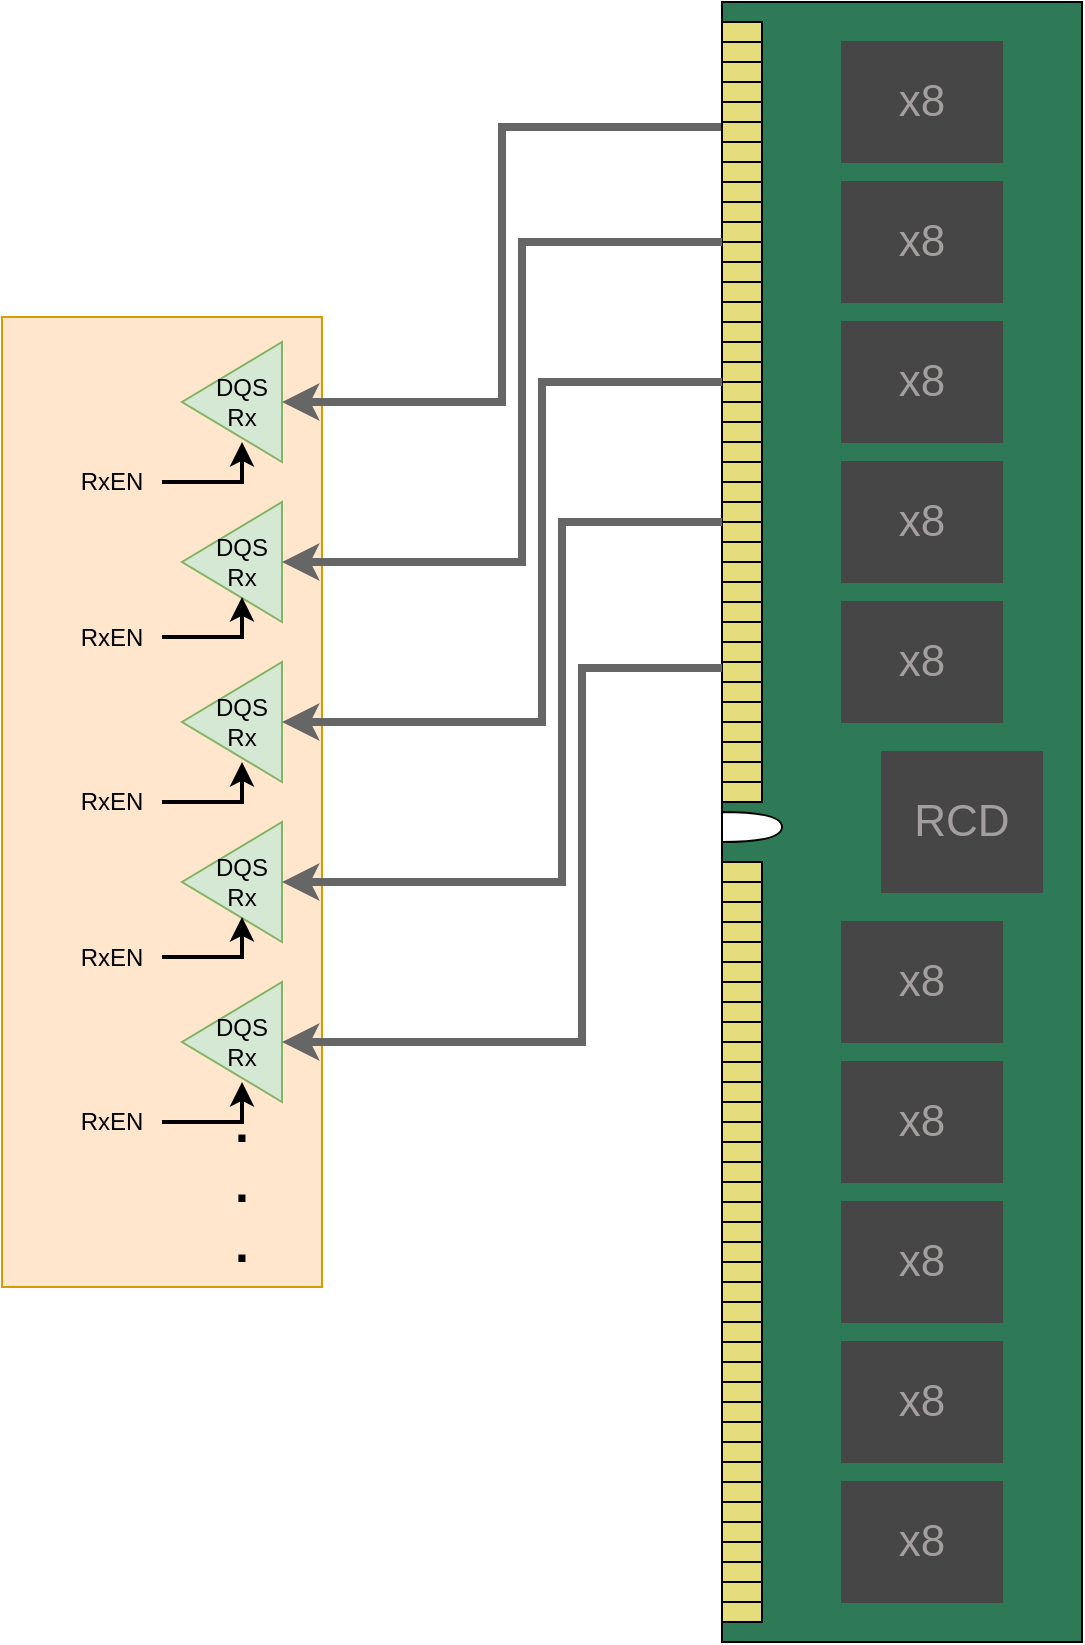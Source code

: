 <mxfile version="24.7.16">
  <diagram name="Page-1" id="TjstkN5ry2bIom6aaDfG">
    <mxGraphModel dx="1163" dy="685" grid="1" gridSize="10" guides="1" tooltips="1" connect="1" arrows="1" fold="1" page="1" pageScale="1" pageWidth="850" pageHeight="1100" math="0" shadow="0">
      <root>
        <mxCell id="0" />
        <mxCell id="1" parent="0" />
        <mxCell id="l7971Fb0KRoO0V9OjNwi-2" value="" style="rounded=0;whiteSpace=wrap;html=1;fillColor=#ffe6cc;strokeColor=#d79b00;" vertex="1" parent="1">
          <mxGeometry x="120" y="357.5" width="160" height="485" as="geometry" />
        </mxCell>
        <mxCell id="l7971Fb0KRoO0V9OjNwi-116" style="edgeStyle=orthogonalEdgeStyle;rounded=0;orthogonalLoop=1;jettySize=auto;html=1;entryX=0.25;entryY=1;entryDx=0;entryDy=0;startArrow=classic;startFill=1;endArrow=none;endFill=0;strokeWidth=4;fillColor=#f5f5f5;strokeColor=#666666;" edge="1" parent="1" source="l7971Fb0KRoO0V9OjNwi-3" target="l7971Fb0KRoO0V9OjNwi-27">
          <mxGeometry relative="1" as="geometry" />
        </mxCell>
        <mxCell id="l7971Fb0KRoO0V9OjNwi-3" value="" style="triangle;whiteSpace=wrap;html=1;rotation=-180;fillColor=#d5e8d4;strokeColor=#82b366;" vertex="1" parent="1">
          <mxGeometry x="210" y="370" width="50" height="60" as="geometry" />
        </mxCell>
        <mxCell id="l7971Fb0KRoO0V9OjNwi-6" value="" style="triangle;whiteSpace=wrap;html=1;rotation=-180;fillColor=#d5e8d4;strokeColor=#82b366;" vertex="1" parent="1">
          <mxGeometry x="210" y="450" width="50" height="60" as="geometry" />
        </mxCell>
        <mxCell id="l7971Fb0KRoO0V9OjNwi-8" value="" style="triangle;whiteSpace=wrap;html=1;rotation=-180;fillColor=#d5e8d4;strokeColor=#82b366;" vertex="1" parent="1">
          <mxGeometry x="210" y="530" width="50" height="60" as="geometry" />
        </mxCell>
        <mxCell id="l7971Fb0KRoO0V9OjNwi-10" value="" style="triangle;whiteSpace=wrap;html=1;rotation=-180;fillColor=#d5e8d4;strokeColor=#82b366;" vertex="1" parent="1">
          <mxGeometry x="210" y="610" width="50" height="60" as="geometry" />
        </mxCell>
        <mxCell id="l7971Fb0KRoO0V9OjNwi-15" value="" style="rounded=0;whiteSpace=wrap;html=1;fillColor=#2e7956;direction=south;" vertex="1" parent="1">
          <mxGeometry x="480" y="200" width="180" height="820" as="geometry" />
        </mxCell>
        <mxCell id="l7971Fb0KRoO0V9OjNwi-16" value="" style="rounded=0;whiteSpace=wrap;html=1;fillColor=#e5dc7b;direction=south;" vertex="1" parent="1">
          <mxGeometry x="480" y="210" width="20" height="10" as="geometry" />
        </mxCell>
        <mxCell id="l7971Fb0KRoO0V9OjNwi-17" value="" style="shape=or;whiteSpace=wrap;html=1;direction=east;" vertex="1" parent="1">
          <mxGeometry x="480" y="605" width="30" height="15" as="geometry" />
        </mxCell>
        <mxCell id="l7971Fb0KRoO0V9OjNwi-18" value="&lt;span style=&quot;color: rgb(163, 159, 159); font-size: 22px;&quot;&gt;x8&lt;/span&gt;" style="rounded=0;whiteSpace=wrap;html=1;strokeColor=#454744;fillColor=#464646;direction=south;" vertex="1" parent="1">
          <mxGeometry x="540" y="660" width="80" height="60" as="geometry" />
        </mxCell>
        <mxCell id="l7971Fb0KRoO0V9OjNwi-19" value="&lt;span style=&quot;color: rgb(163, 159, 159); font-size: 22px;&quot;&gt;x8&lt;/span&gt;" style="rounded=0;whiteSpace=wrap;html=1;strokeColor=#454744;fillColor=#464646;direction=south;" vertex="1" parent="1">
          <mxGeometry x="540" y="730" width="80" height="60" as="geometry" />
        </mxCell>
        <mxCell id="l7971Fb0KRoO0V9OjNwi-20" value="&lt;span style=&quot;color: rgb(163, 159, 159); font-size: 22px;&quot;&gt;x8&lt;/span&gt;" style="rounded=0;whiteSpace=wrap;html=1;strokeColor=#454744;fillColor=#464646;direction=south;" vertex="1" parent="1">
          <mxGeometry x="540" y="800" width="80" height="60" as="geometry" />
        </mxCell>
        <mxCell id="l7971Fb0KRoO0V9OjNwi-21" value="&lt;span style=&quot;color: rgb(163, 159, 159); font-size: 22px;&quot;&gt;x8&lt;/span&gt;" style="rounded=0;whiteSpace=wrap;html=1;strokeColor=#454744;fillColor=#464646;direction=south;" vertex="1" parent="1">
          <mxGeometry x="540" y="940" width="80" height="60" as="geometry" />
        </mxCell>
        <mxCell id="l7971Fb0KRoO0V9OjNwi-22" value="&lt;span style=&quot;color: rgb(163, 159, 159); font-size: 22px;&quot;&gt;x8&lt;/span&gt;" style="rounded=0;whiteSpace=wrap;html=1;strokeColor=#454744;fillColor=#464646;direction=south;" vertex="1" parent="1">
          <mxGeometry x="540" y="870" width="80" height="60" as="geometry" />
        </mxCell>
        <mxCell id="l7971Fb0KRoO0V9OjNwi-23" value="" style="rounded=0;whiteSpace=wrap;html=1;fillColor=#e5dc7b;direction=south;" vertex="1" parent="1">
          <mxGeometry x="480" y="220" width="20" height="10" as="geometry" />
        </mxCell>
        <mxCell id="l7971Fb0KRoO0V9OjNwi-24" value="" style="rounded=0;whiteSpace=wrap;html=1;fillColor=#e5dc7b;direction=south;" vertex="1" parent="1">
          <mxGeometry x="480" y="230" width="20" height="10" as="geometry" />
        </mxCell>
        <mxCell id="l7971Fb0KRoO0V9OjNwi-25" value="" style="rounded=0;whiteSpace=wrap;html=1;fillColor=#e5dc7b;direction=south;" vertex="1" parent="1">
          <mxGeometry x="480" y="240" width="20" height="10" as="geometry" />
        </mxCell>
        <mxCell id="l7971Fb0KRoO0V9OjNwi-26" value="" style="rounded=0;whiteSpace=wrap;html=1;fillColor=#e5dc7b;direction=south;" vertex="1" parent="1">
          <mxGeometry x="480" y="250" width="20" height="10" as="geometry" />
        </mxCell>
        <mxCell id="l7971Fb0KRoO0V9OjNwi-27" value="" style="rounded=0;whiteSpace=wrap;html=1;fillColor=#e5dc7b;direction=south;" vertex="1" parent="1">
          <mxGeometry x="480" y="260" width="20" height="10" as="geometry" />
        </mxCell>
        <mxCell id="l7971Fb0KRoO0V9OjNwi-28" value="" style="rounded=0;whiteSpace=wrap;html=1;fillColor=#e5dc7b;direction=south;" vertex="1" parent="1">
          <mxGeometry x="480" y="270" width="20" height="10" as="geometry" />
        </mxCell>
        <mxCell id="l7971Fb0KRoO0V9OjNwi-29" value="" style="rounded=0;whiteSpace=wrap;html=1;fillColor=#e5dc7b;direction=south;" vertex="1" parent="1">
          <mxGeometry x="480" y="280" width="20" height="10" as="geometry" />
        </mxCell>
        <mxCell id="l7971Fb0KRoO0V9OjNwi-30" value="" style="rounded=0;whiteSpace=wrap;html=1;fillColor=#e5dc7b;direction=south;" vertex="1" parent="1">
          <mxGeometry x="480" y="290" width="20" height="10" as="geometry" />
        </mxCell>
        <mxCell id="l7971Fb0KRoO0V9OjNwi-31" value="" style="rounded=0;whiteSpace=wrap;html=1;fillColor=#e5dc7b;direction=south;" vertex="1" parent="1">
          <mxGeometry x="480" y="300" width="20" height="10" as="geometry" />
        </mxCell>
        <mxCell id="l7971Fb0KRoO0V9OjNwi-32" value="" style="rounded=0;whiteSpace=wrap;html=1;fillColor=#e5dc7b;direction=south;" vertex="1" parent="1">
          <mxGeometry x="480" y="310" width="20" height="10" as="geometry" />
        </mxCell>
        <mxCell id="l7971Fb0KRoO0V9OjNwi-33" value="" style="rounded=0;whiteSpace=wrap;html=1;fillColor=#e5dc7b;direction=south;" vertex="1" parent="1">
          <mxGeometry x="480" y="320" width="20" height="10" as="geometry" />
        </mxCell>
        <mxCell id="l7971Fb0KRoO0V9OjNwi-34" value="" style="rounded=0;whiteSpace=wrap;html=1;fillColor=#e5dc7b;direction=south;" vertex="1" parent="1">
          <mxGeometry x="480" y="330" width="20" height="10" as="geometry" />
        </mxCell>
        <mxCell id="l7971Fb0KRoO0V9OjNwi-35" value="" style="rounded=0;whiteSpace=wrap;html=1;fillColor=#e5dc7b;direction=south;" vertex="1" parent="1">
          <mxGeometry x="480" y="340" width="20" height="10" as="geometry" />
        </mxCell>
        <mxCell id="l7971Fb0KRoO0V9OjNwi-36" value="" style="rounded=0;whiteSpace=wrap;html=1;fillColor=#e5dc7b;direction=south;" vertex="1" parent="1">
          <mxGeometry x="480" y="350" width="20" height="10" as="geometry" />
        </mxCell>
        <mxCell id="l7971Fb0KRoO0V9OjNwi-37" value="" style="rounded=0;whiteSpace=wrap;html=1;fillColor=#e5dc7b;direction=south;" vertex="1" parent="1">
          <mxGeometry x="480" y="360" width="20" height="10" as="geometry" />
        </mxCell>
        <mxCell id="l7971Fb0KRoO0V9OjNwi-38" value="" style="rounded=0;whiteSpace=wrap;html=1;fillColor=#e5dc7b;direction=south;" vertex="1" parent="1">
          <mxGeometry x="480" y="370" width="20" height="10" as="geometry" />
        </mxCell>
        <mxCell id="l7971Fb0KRoO0V9OjNwi-39" value="" style="rounded=0;whiteSpace=wrap;html=1;fillColor=#e5dc7b;direction=south;" vertex="1" parent="1">
          <mxGeometry x="480" y="380" width="20" height="10" as="geometry" />
        </mxCell>
        <mxCell id="l7971Fb0KRoO0V9OjNwi-40" value="" style="rounded=0;whiteSpace=wrap;html=1;fillColor=#e5dc7b;direction=south;" vertex="1" parent="1">
          <mxGeometry x="480" y="390" width="20" height="10" as="geometry" />
        </mxCell>
        <mxCell id="l7971Fb0KRoO0V9OjNwi-41" value="" style="rounded=0;whiteSpace=wrap;html=1;fillColor=#e5dc7b;direction=south;" vertex="1" parent="1">
          <mxGeometry x="480" y="400" width="20" height="10" as="geometry" />
        </mxCell>
        <mxCell id="l7971Fb0KRoO0V9OjNwi-42" value="" style="rounded=0;whiteSpace=wrap;html=1;fillColor=#e5dc7b;direction=south;" vertex="1" parent="1">
          <mxGeometry x="480" y="410" width="20" height="10" as="geometry" />
        </mxCell>
        <mxCell id="l7971Fb0KRoO0V9OjNwi-43" value="" style="rounded=0;whiteSpace=wrap;html=1;fillColor=#e5dc7b;direction=south;" vertex="1" parent="1">
          <mxGeometry x="480" y="420" width="20" height="10" as="geometry" />
        </mxCell>
        <mxCell id="l7971Fb0KRoO0V9OjNwi-44" value="" style="rounded=0;whiteSpace=wrap;html=1;fillColor=#e5dc7b;direction=south;" vertex="1" parent="1">
          <mxGeometry x="480" y="430" width="20" height="10" as="geometry" />
        </mxCell>
        <mxCell id="l7971Fb0KRoO0V9OjNwi-45" value="" style="rounded=0;whiteSpace=wrap;html=1;fillColor=#e5dc7b;direction=south;" vertex="1" parent="1">
          <mxGeometry x="480" y="440" width="20" height="10" as="geometry" />
        </mxCell>
        <mxCell id="l7971Fb0KRoO0V9OjNwi-46" value="" style="rounded=0;whiteSpace=wrap;html=1;fillColor=#e5dc7b;direction=south;" vertex="1" parent="1">
          <mxGeometry x="480" y="450" width="20" height="10" as="geometry" />
        </mxCell>
        <mxCell id="l7971Fb0KRoO0V9OjNwi-47" value="" style="rounded=0;whiteSpace=wrap;html=1;fillColor=#e5dc7b;direction=south;" vertex="1" parent="1">
          <mxGeometry x="480" y="460" width="20" height="10" as="geometry" />
        </mxCell>
        <mxCell id="l7971Fb0KRoO0V9OjNwi-48" value="" style="rounded=0;whiteSpace=wrap;html=1;fillColor=#e5dc7b;direction=south;" vertex="1" parent="1">
          <mxGeometry x="480" y="470" width="20" height="10" as="geometry" />
        </mxCell>
        <mxCell id="l7971Fb0KRoO0V9OjNwi-49" value="" style="rounded=0;whiteSpace=wrap;html=1;fillColor=#e5dc7b;direction=south;" vertex="1" parent="1">
          <mxGeometry x="480" y="480" width="20" height="10" as="geometry" />
        </mxCell>
        <mxCell id="l7971Fb0KRoO0V9OjNwi-50" value="" style="rounded=0;whiteSpace=wrap;html=1;fillColor=#e5dc7b;direction=south;" vertex="1" parent="1">
          <mxGeometry x="480" y="490" width="20" height="10" as="geometry" />
        </mxCell>
        <mxCell id="l7971Fb0KRoO0V9OjNwi-51" value="" style="rounded=0;whiteSpace=wrap;html=1;fillColor=#e5dc7b;direction=south;" vertex="1" parent="1">
          <mxGeometry x="480" y="500" width="20" height="10" as="geometry" />
        </mxCell>
        <mxCell id="l7971Fb0KRoO0V9OjNwi-52" value="" style="rounded=0;whiteSpace=wrap;html=1;fillColor=#e5dc7b;direction=south;" vertex="1" parent="1">
          <mxGeometry x="480" y="510" width="20" height="10" as="geometry" />
        </mxCell>
        <mxCell id="l7971Fb0KRoO0V9OjNwi-53" value="" style="rounded=0;whiteSpace=wrap;html=1;fillColor=#e5dc7b;direction=south;" vertex="1" parent="1">
          <mxGeometry x="480" y="520" width="20" height="10" as="geometry" />
        </mxCell>
        <mxCell id="l7971Fb0KRoO0V9OjNwi-54" value="" style="rounded=0;whiteSpace=wrap;html=1;fillColor=#e5dc7b;direction=south;" vertex="1" parent="1">
          <mxGeometry x="480" y="530" width="20" height="10" as="geometry" />
        </mxCell>
        <mxCell id="l7971Fb0KRoO0V9OjNwi-55" value="" style="rounded=0;whiteSpace=wrap;html=1;fillColor=#e5dc7b;direction=south;" vertex="1" parent="1">
          <mxGeometry x="480" y="540" width="20" height="10" as="geometry" />
        </mxCell>
        <mxCell id="l7971Fb0KRoO0V9OjNwi-56" value="" style="rounded=0;whiteSpace=wrap;html=1;fillColor=#e5dc7b;direction=south;" vertex="1" parent="1">
          <mxGeometry x="480" y="550" width="20" height="10" as="geometry" />
        </mxCell>
        <mxCell id="l7971Fb0KRoO0V9OjNwi-57" value="" style="rounded=0;whiteSpace=wrap;html=1;fillColor=#e5dc7b;direction=south;" vertex="1" parent="1">
          <mxGeometry x="480" y="560" width="20" height="10" as="geometry" />
        </mxCell>
        <mxCell id="l7971Fb0KRoO0V9OjNwi-58" value="" style="rounded=0;whiteSpace=wrap;html=1;fillColor=#e5dc7b;direction=south;" vertex="1" parent="1">
          <mxGeometry x="480" y="570" width="20" height="10" as="geometry" />
        </mxCell>
        <mxCell id="l7971Fb0KRoO0V9OjNwi-59" value="" style="rounded=0;whiteSpace=wrap;html=1;fillColor=#e5dc7b;direction=south;" vertex="1" parent="1">
          <mxGeometry x="480" y="580" width="20" height="10" as="geometry" />
        </mxCell>
        <mxCell id="l7971Fb0KRoO0V9OjNwi-60" value="" style="rounded=0;whiteSpace=wrap;html=1;fillColor=#e5dc7b;direction=south;" vertex="1" parent="1">
          <mxGeometry x="480" y="590" width="20" height="10" as="geometry" />
        </mxCell>
        <mxCell id="l7971Fb0KRoO0V9OjNwi-61" value="" style="rounded=0;whiteSpace=wrap;html=1;fillColor=#e5dc7b;direction=south;" vertex="1" parent="1">
          <mxGeometry x="480" y="630" width="20" height="10" as="geometry" />
        </mxCell>
        <mxCell id="l7971Fb0KRoO0V9OjNwi-62" value="" style="rounded=0;whiteSpace=wrap;html=1;fillColor=#e5dc7b;direction=south;" vertex="1" parent="1">
          <mxGeometry x="480" y="640" width="20" height="10" as="geometry" />
        </mxCell>
        <mxCell id="l7971Fb0KRoO0V9OjNwi-63" value="" style="rounded=0;whiteSpace=wrap;html=1;fillColor=#e5dc7b;direction=south;" vertex="1" parent="1">
          <mxGeometry x="480" y="650" width="20" height="10" as="geometry" />
        </mxCell>
        <mxCell id="l7971Fb0KRoO0V9OjNwi-64" value="" style="rounded=0;whiteSpace=wrap;html=1;fillColor=#e5dc7b;direction=south;" vertex="1" parent="1">
          <mxGeometry x="480" y="660" width="20" height="10" as="geometry" />
        </mxCell>
        <mxCell id="l7971Fb0KRoO0V9OjNwi-65" value="" style="rounded=0;whiteSpace=wrap;html=1;fillColor=#e5dc7b;direction=south;" vertex="1" parent="1">
          <mxGeometry x="480" y="670" width="20" height="10" as="geometry" />
        </mxCell>
        <mxCell id="l7971Fb0KRoO0V9OjNwi-66" value="" style="rounded=0;whiteSpace=wrap;html=1;fillColor=#e5dc7b;direction=south;" vertex="1" parent="1">
          <mxGeometry x="480" y="680" width="20" height="10" as="geometry" />
        </mxCell>
        <mxCell id="l7971Fb0KRoO0V9OjNwi-67" value="" style="rounded=0;whiteSpace=wrap;html=1;fillColor=#e5dc7b;direction=south;" vertex="1" parent="1">
          <mxGeometry x="480" y="690" width="20" height="10" as="geometry" />
        </mxCell>
        <mxCell id="l7971Fb0KRoO0V9OjNwi-68" value="" style="rounded=0;whiteSpace=wrap;html=1;fillColor=#e5dc7b;direction=south;" vertex="1" parent="1">
          <mxGeometry x="480" y="700" width="20" height="10" as="geometry" />
        </mxCell>
        <mxCell id="l7971Fb0KRoO0V9OjNwi-69" value="" style="rounded=0;whiteSpace=wrap;html=1;fillColor=#e5dc7b;direction=south;" vertex="1" parent="1">
          <mxGeometry x="480" y="710" width="20" height="10" as="geometry" />
        </mxCell>
        <mxCell id="l7971Fb0KRoO0V9OjNwi-70" value="" style="rounded=0;whiteSpace=wrap;html=1;fillColor=#e5dc7b;direction=south;" vertex="1" parent="1">
          <mxGeometry x="480" y="720" width="20" height="10" as="geometry" />
        </mxCell>
        <mxCell id="l7971Fb0KRoO0V9OjNwi-71" value="" style="rounded=0;whiteSpace=wrap;html=1;fillColor=#e5dc7b;direction=south;" vertex="1" parent="1">
          <mxGeometry x="480" y="730" width="20" height="10" as="geometry" />
        </mxCell>
        <mxCell id="l7971Fb0KRoO0V9OjNwi-72" value="" style="rounded=0;whiteSpace=wrap;html=1;fillColor=#e5dc7b;direction=south;" vertex="1" parent="1">
          <mxGeometry x="480" y="740" width="20" height="10" as="geometry" />
        </mxCell>
        <mxCell id="l7971Fb0KRoO0V9OjNwi-73" value="" style="rounded=0;whiteSpace=wrap;html=1;fillColor=#e5dc7b;direction=south;" vertex="1" parent="1">
          <mxGeometry x="480" y="750" width="20" height="10" as="geometry" />
        </mxCell>
        <mxCell id="l7971Fb0KRoO0V9OjNwi-74" value="" style="rounded=0;whiteSpace=wrap;html=1;fillColor=#e5dc7b;direction=south;" vertex="1" parent="1">
          <mxGeometry x="480" y="760" width="20" height="10" as="geometry" />
        </mxCell>
        <mxCell id="l7971Fb0KRoO0V9OjNwi-75" value="" style="rounded=0;whiteSpace=wrap;html=1;fillColor=#e5dc7b;direction=south;" vertex="1" parent="1">
          <mxGeometry x="480" y="770" width="20" height="10" as="geometry" />
        </mxCell>
        <mxCell id="l7971Fb0KRoO0V9OjNwi-76" value="" style="rounded=0;whiteSpace=wrap;html=1;fillColor=#e5dc7b;direction=south;" vertex="1" parent="1">
          <mxGeometry x="480" y="780" width="20" height="10" as="geometry" />
        </mxCell>
        <mxCell id="l7971Fb0KRoO0V9OjNwi-77" value="" style="rounded=0;whiteSpace=wrap;html=1;fillColor=#e5dc7b;direction=south;" vertex="1" parent="1">
          <mxGeometry x="480" y="790" width="20" height="10" as="geometry" />
        </mxCell>
        <mxCell id="l7971Fb0KRoO0V9OjNwi-78" value="" style="rounded=0;whiteSpace=wrap;html=1;fillColor=#e5dc7b;direction=south;" vertex="1" parent="1">
          <mxGeometry x="480" y="800" width="20" height="10" as="geometry" />
        </mxCell>
        <mxCell id="l7971Fb0KRoO0V9OjNwi-79" value="" style="rounded=0;whiteSpace=wrap;html=1;fillColor=#e5dc7b;direction=south;" vertex="1" parent="1">
          <mxGeometry x="480" y="810" width="20" height="10" as="geometry" />
        </mxCell>
        <mxCell id="l7971Fb0KRoO0V9OjNwi-80" value="" style="rounded=0;whiteSpace=wrap;html=1;fillColor=#e5dc7b;direction=south;" vertex="1" parent="1">
          <mxGeometry x="480" y="820" width="20" height="10" as="geometry" />
        </mxCell>
        <mxCell id="l7971Fb0KRoO0V9OjNwi-81" value="" style="rounded=0;whiteSpace=wrap;html=1;fillColor=#e5dc7b;direction=south;" vertex="1" parent="1">
          <mxGeometry x="480" y="830" width="20" height="10" as="geometry" />
        </mxCell>
        <mxCell id="l7971Fb0KRoO0V9OjNwi-82" value="" style="rounded=0;whiteSpace=wrap;html=1;fillColor=#e5dc7b;direction=south;" vertex="1" parent="1">
          <mxGeometry x="480" y="840" width="20" height="10" as="geometry" />
        </mxCell>
        <mxCell id="l7971Fb0KRoO0V9OjNwi-83" value="" style="rounded=0;whiteSpace=wrap;html=1;fillColor=#e5dc7b;direction=south;" vertex="1" parent="1">
          <mxGeometry x="480" y="850" width="20" height="10" as="geometry" />
        </mxCell>
        <mxCell id="l7971Fb0KRoO0V9OjNwi-84" value="" style="rounded=0;whiteSpace=wrap;html=1;fillColor=#e5dc7b;direction=south;" vertex="1" parent="1">
          <mxGeometry x="480" y="860" width="20" height="10" as="geometry" />
        </mxCell>
        <mxCell id="l7971Fb0KRoO0V9OjNwi-85" value="" style="rounded=0;whiteSpace=wrap;html=1;fillColor=#e5dc7b;direction=south;" vertex="1" parent="1">
          <mxGeometry x="480" y="870" width="20" height="10" as="geometry" />
        </mxCell>
        <mxCell id="l7971Fb0KRoO0V9OjNwi-86" value="" style="rounded=0;whiteSpace=wrap;html=1;fillColor=#e5dc7b;direction=south;" vertex="1" parent="1">
          <mxGeometry x="480" y="880" width="20" height="10" as="geometry" />
        </mxCell>
        <mxCell id="l7971Fb0KRoO0V9OjNwi-87" value="" style="rounded=0;whiteSpace=wrap;html=1;fillColor=#e5dc7b;direction=south;" vertex="1" parent="1">
          <mxGeometry x="480" y="890" width="20" height="10" as="geometry" />
        </mxCell>
        <mxCell id="l7971Fb0KRoO0V9OjNwi-88" value="" style="rounded=0;whiteSpace=wrap;html=1;fillColor=#e5dc7b;direction=south;" vertex="1" parent="1">
          <mxGeometry x="480" y="900" width="20" height="10" as="geometry" />
        </mxCell>
        <mxCell id="l7971Fb0KRoO0V9OjNwi-89" value="" style="rounded=0;whiteSpace=wrap;html=1;fillColor=#e5dc7b;direction=south;" vertex="1" parent="1">
          <mxGeometry x="480" y="910" width="20" height="10" as="geometry" />
        </mxCell>
        <mxCell id="l7971Fb0KRoO0V9OjNwi-90" value="" style="rounded=0;whiteSpace=wrap;html=1;fillColor=#e5dc7b;direction=south;" vertex="1" parent="1">
          <mxGeometry x="480" y="920" width="20" height="10" as="geometry" />
        </mxCell>
        <mxCell id="l7971Fb0KRoO0V9OjNwi-91" value="" style="rounded=0;whiteSpace=wrap;html=1;fillColor=#e5dc7b;direction=south;" vertex="1" parent="1">
          <mxGeometry x="480" y="930" width="20" height="10" as="geometry" />
        </mxCell>
        <mxCell id="l7971Fb0KRoO0V9OjNwi-92" value="" style="rounded=0;whiteSpace=wrap;html=1;fillColor=#e5dc7b;direction=south;" vertex="1" parent="1">
          <mxGeometry x="480" y="940" width="20" height="10" as="geometry" />
        </mxCell>
        <mxCell id="l7971Fb0KRoO0V9OjNwi-93" value="" style="rounded=0;whiteSpace=wrap;html=1;fillColor=#e5dc7b;direction=south;" vertex="1" parent="1">
          <mxGeometry x="480" y="950" width="20" height="10" as="geometry" />
        </mxCell>
        <mxCell id="l7971Fb0KRoO0V9OjNwi-94" value="" style="rounded=0;whiteSpace=wrap;html=1;fillColor=#e5dc7b;direction=south;" vertex="1" parent="1">
          <mxGeometry x="480" y="960" width="20" height="10" as="geometry" />
        </mxCell>
        <mxCell id="l7971Fb0KRoO0V9OjNwi-95" value="" style="rounded=0;whiteSpace=wrap;html=1;fillColor=#e5dc7b;direction=south;" vertex="1" parent="1">
          <mxGeometry x="480" y="970" width="20" height="10" as="geometry" />
        </mxCell>
        <mxCell id="l7971Fb0KRoO0V9OjNwi-96" value="" style="rounded=0;whiteSpace=wrap;html=1;fillColor=#e5dc7b;direction=south;" vertex="1" parent="1">
          <mxGeometry x="480" y="980" width="20" height="10" as="geometry" />
        </mxCell>
        <mxCell id="l7971Fb0KRoO0V9OjNwi-97" value="" style="rounded=0;whiteSpace=wrap;html=1;fillColor=#e5dc7b;direction=south;" vertex="1" parent="1">
          <mxGeometry x="480" y="990" width="20" height="10" as="geometry" />
        </mxCell>
        <mxCell id="l7971Fb0KRoO0V9OjNwi-98" value="" style="rounded=0;whiteSpace=wrap;html=1;fillColor=#e5dc7b;direction=south;" vertex="1" parent="1">
          <mxGeometry x="480" y="1000" width="20" height="10" as="geometry" />
        </mxCell>
        <mxCell id="l7971Fb0KRoO0V9OjNwi-104" value="&lt;span style=&quot;color: rgb(163, 159, 159); font-size: 22px;&quot;&gt;x8&lt;/span&gt;" style="rounded=0;whiteSpace=wrap;html=1;strokeColor=#454744;fillColor=#464646;direction=south;" vertex="1" parent="1">
          <mxGeometry x="540" y="220" width="80" height="60" as="geometry" />
        </mxCell>
        <mxCell id="l7971Fb0KRoO0V9OjNwi-105" value="&lt;span style=&quot;color: rgb(163, 159, 159); font-size: 22px;&quot;&gt;x8&lt;/span&gt;" style="rounded=0;whiteSpace=wrap;html=1;strokeColor=#454744;fillColor=#464646;direction=south;" vertex="1" parent="1">
          <mxGeometry x="540" y="290" width="80" height="60" as="geometry" />
        </mxCell>
        <mxCell id="l7971Fb0KRoO0V9OjNwi-106" value="&lt;span style=&quot;color: rgb(163, 159, 159); font-size: 22px;&quot;&gt;x8&lt;/span&gt;" style="rounded=0;whiteSpace=wrap;html=1;strokeColor=#454744;fillColor=#464646;direction=south;" vertex="1" parent="1">
          <mxGeometry x="540" y="360" width="80" height="60" as="geometry" />
        </mxCell>
        <mxCell id="l7971Fb0KRoO0V9OjNwi-107" value="&lt;span style=&quot;color: rgb(163, 159, 159); font-size: 22px;&quot;&gt;x8&lt;/span&gt;" style="rounded=0;whiteSpace=wrap;html=1;strokeColor=#454744;fillColor=#464646;direction=south;" vertex="1" parent="1">
          <mxGeometry x="540" y="500" width="80" height="60" as="geometry" />
        </mxCell>
        <mxCell id="l7971Fb0KRoO0V9OjNwi-108" value="&lt;span style=&quot;color: rgb(163, 159, 159); font-size: 22px;&quot;&gt;x8&lt;/span&gt;" style="rounded=0;whiteSpace=wrap;html=1;strokeColor=#454744;fillColor=#464646;direction=south;" vertex="1" parent="1">
          <mxGeometry x="540" y="430" width="80" height="60" as="geometry" />
        </mxCell>
        <mxCell id="l7971Fb0KRoO0V9OjNwi-114" value="&lt;span style=&quot;color: rgb(163, 159, 159); font-size: 22px;&quot;&gt;RCD&lt;/span&gt;" style="rounded=0;whiteSpace=wrap;html=1;strokeColor=#454744;fillColor=#464646;direction=south;" vertex="1" parent="1">
          <mxGeometry x="560" y="575" width="80" height="70" as="geometry" />
        </mxCell>
        <mxCell id="l7971Fb0KRoO0V9OjNwi-115" value="" style="triangle;whiteSpace=wrap;html=1;rotation=-180;fillColor=#d5e8d4;strokeColor=#82b366;" vertex="1" parent="1">
          <mxGeometry x="210" y="690" width="50" height="60" as="geometry" />
        </mxCell>
        <mxCell id="l7971Fb0KRoO0V9OjNwi-117" style="edgeStyle=orthogonalEdgeStyle;rounded=0;orthogonalLoop=1;jettySize=auto;html=1;startArrow=classic;startFill=1;endArrow=none;endFill=0;strokeWidth=4;fillColor=#f5f5f5;strokeColor=#666666;exitX=0;exitY=0.5;exitDx=0;exitDy=0;entryX=0;entryY=1;entryDx=0;entryDy=0;" edge="1" parent="1" source="l7971Fb0KRoO0V9OjNwi-6" target="l7971Fb0KRoO0V9OjNwi-33">
          <mxGeometry relative="1" as="geometry">
            <mxPoint x="310" y="440" as="sourcePoint" />
            <mxPoint x="480" y="310" as="targetPoint" />
            <Array as="points">
              <mxPoint x="380" y="480" />
              <mxPoint x="380" y="320" />
            </Array>
          </mxGeometry>
        </mxCell>
        <mxCell id="l7971Fb0KRoO0V9OjNwi-118" style="edgeStyle=orthogonalEdgeStyle;rounded=0;orthogonalLoop=1;jettySize=auto;html=1;startArrow=classic;startFill=1;endArrow=none;endFill=0;strokeWidth=4;fillColor=#f5f5f5;strokeColor=#666666;exitX=0;exitY=0.5;exitDx=0;exitDy=0;entryX=0;entryY=1;entryDx=0;entryDy=0;" edge="1" parent="1" target="l7971Fb0KRoO0V9OjNwi-40">
          <mxGeometry relative="1" as="geometry">
            <mxPoint x="260" y="560" as="sourcePoint" />
            <mxPoint x="480" y="400" as="targetPoint" />
            <Array as="points">
              <mxPoint x="390" y="560" />
              <mxPoint x="390" y="390" />
            </Array>
          </mxGeometry>
        </mxCell>
        <mxCell id="l7971Fb0KRoO0V9OjNwi-119" style="edgeStyle=orthogonalEdgeStyle;rounded=0;orthogonalLoop=1;jettySize=auto;html=1;startArrow=classic;startFill=1;endArrow=none;endFill=0;strokeWidth=4;fillColor=#f5f5f5;strokeColor=#666666;exitX=0;exitY=0.5;exitDx=0;exitDy=0;entryX=0;entryY=1;entryDx=0;entryDy=0;" edge="1" parent="1" target="l7971Fb0KRoO0V9OjNwi-47">
          <mxGeometry relative="1" as="geometry">
            <mxPoint x="260" y="640" as="sourcePoint" />
            <mxPoint x="480" y="480" as="targetPoint" />
            <Array as="points">
              <mxPoint x="400" y="640" />
              <mxPoint x="400" y="460" />
            </Array>
          </mxGeometry>
        </mxCell>
        <mxCell id="l7971Fb0KRoO0V9OjNwi-120" style="edgeStyle=orthogonalEdgeStyle;rounded=0;orthogonalLoop=1;jettySize=auto;html=1;startArrow=classic;startFill=1;endArrow=none;endFill=0;strokeWidth=4;fillColor=#f5f5f5;strokeColor=#666666;exitX=0;exitY=0.5;exitDx=0;exitDy=0;entryX=0.25;entryY=1;entryDx=0;entryDy=0;" edge="1" parent="1" target="l7971Fb0KRoO0V9OjNwi-54">
          <mxGeometry relative="1" as="geometry">
            <mxPoint x="260" y="720" as="sourcePoint" />
            <mxPoint x="480" y="540" as="targetPoint" />
            <Array as="points">
              <mxPoint x="410" y="720" />
              <mxPoint x="410" y="533" />
              <mxPoint x="480" y="533" />
            </Array>
          </mxGeometry>
        </mxCell>
        <mxCell id="l7971Fb0KRoO0V9OjNwi-121" value=".&lt;div style=&quot;font-size: 25px;&quot;&gt;.&lt;/div&gt;&lt;div style=&quot;font-size: 25px;&quot;&gt;.&lt;/div&gt;" style="text;html=1;align=center;verticalAlign=middle;whiteSpace=wrap;rounded=0;fontStyle=1;fontSize=25;" vertex="1" parent="1">
          <mxGeometry x="210" y="750" width="60" height="80" as="geometry" />
        </mxCell>
        <mxCell id="l7971Fb0KRoO0V9OjNwi-122" value="" style="endArrow=classic;html=1;rounded=0;strokeWidth=2;" edge="1" parent="1">
          <mxGeometry width="50" height="50" relative="1" as="geometry">
            <mxPoint x="200" y="440" as="sourcePoint" />
            <mxPoint x="240" y="420" as="targetPoint" />
            <Array as="points">
              <mxPoint x="240" y="440" />
            </Array>
          </mxGeometry>
        </mxCell>
        <mxCell id="l7971Fb0KRoO0V9OjNwi-124" value="RxEN" style="text;html=1;align=center;verticalAlign=middle;whiteSpace=wrap;rounded=0;" vertex="1" parent="1">
          <mxGeometry x="150" y="425" width="50" height="30" as="geometry" />
        </mxCell>
        <mxCell id="l7971Fb0KRoO0V9OjNwi-125" value="" style="endArrow=classic;html=1;rounded=0;strokeWidth=2;" edge="1" parent="1">
          <mxGeometry width="50" height="50" relative="1" as="geometry">
            <mxPoint x="200" y="517.5" as="sourcePoint" />
            <mxPoint x="240" y="497.5" as="targetPoint" />
            <Array as="points">
              <mxPoint x="240" y="517.5" />
            </Array>
          </mxGeometry>
        </mxCell>
        <mxCell id="l7971Fb0KRoO0V9OjNwi-126" value="RxEN" style="text;html=1;align=center;verticalAlign=middle;whiteSpace=wrap;rounded=0;" vertex="1" parent="1">
          <mxGeometry x="150" y="502.5" width="50" height="30" as="geometry" />
        </mxCell>
        <mxCell id="l7971Fb0KRoO0V9OjNwi-127" value="" style="endArrow=classic;html=1;rounded=0;strokeWidth=2;" edge="1" parent="1">
          <mxGeometry width="50" height="50" relative="1" as="geometry">
            <mxPoint x="200" y="600" as="sourcePoint" />
            <mxPoint x="240" y="580" as="targetPoint" />
            <Array as="points">
              <mxPoint x="240" y="600" />
            </Array>
          </mxGeometry>
        </mxCell>
        <mxCell id="l7971Fb0KRoO0V9OjNwi-128" value="RxEN" style="text;html=1;align=center;verticalAlign=middle;whiteSpace=wrap;rounded=0;" vertex="1" parent="1">
          <mxGeometry x="150" y="585" width="50" height="30" as="geometry" />
        </mxCell>
        <mxCell id="l7971Fb0KRoO0V9OjNwi-129" value="" style="endArrow=classic;html=1;rounded=0;strokeWidth=2;" edge="1" parent="1">
          <mxGeometry width="50" height="50" relative="1" as="geometry">
            <mxPoint x="200" y="677.5" as="sourcePoint" />
            <mxPoint x="240" y="657.5" as="targetPoint" />
            <Array as="points">
              <mxPoint x="240" y="677.5" />
            </Array>
          </mxGeometry>
        </mxCell>
        <mxCell id="l7971Fb0KRoO0V9OjNwi-130" value="RxEN" style="text;html=1;align=center;verticalAlign=middle;whiteSpace=wrap;rounded=0;" vertex="1" parent="1">
          <mxGeometry x="150" y="662.5" width="50" height="30" as="geometry" />
        </mxCell>
        <mxCell id="l7971Fb0KRoO0V9OjNwi-131" value="" style="endArrow=classic;html=1;rounded=0;strokeWidth=2;" edge="1" parent="1">
          <mxGeometry width="50" height="50" relative="1" as="geometry">
            <mxPoint x="200" y="760" as="sourcePoint" />
            <mxPoint x="240" y="740" as="targetPoint" />
            <Array as="points">
              <mxPoint x="240" y="760" />
            </Array>
          </mxGeometry>
        </mxCell>
        <mxCell id="l7971Fb0KRoO0V9OjNwi-132" value="RxEN" style="text;html=1;align=center;verticalAlign=middle;whiteSpace=wrap;rounded=0;" vertex="1" parent="1">
          <mxGeometry x="150" y="745" width="50" height="30" as="geometry" />
        </mxCell>
        <mxCell id="l7971Fb0KRoO0V9OjNwi-133" value="DQS&lt;div&gt;Rx&lt;/div&gt;" style="text;html=1;align=center;verticalAlign=middle;whiteSpace=wrap;rounded=0;" vertex="1" parent="1">
          <mxGeometry x="210" y="385" width="60" height="30" as="geometry" />
        </mxCell>
        <mxCell id="l7971Fb0KRoO0V9OjNwi-134" value="DQS&lt;div&gt;Rx&lt;/div&gt;" style="text;html=1;align=center;verticalAlign=middle;whiteSpace=wrap;rounded=0;" vertex="1" parent="1">
          <mxGeometry x="210" y="465" width="60" height="30" as="geometry" />
        </mxCell>
        <mxCell id="l7971Fb0KRoO0V9OjNwi-135" value="DQS&lt;div&gt;Rx&lt;/div&gt;" style="text;html=1;align=center;verticalAlign=middle;whiteSpace=wrap;rounded=0;" vertex="1" parent="1">
          <mxGeometry x="210" y="545" width="60" height="30" as="geometry" />
        </mxCell>
        <mxCell id="l7971Fb0KRoO0V9OjNwi-136" value="DQS&lt;div&gt;Rx&lt;/div&gt;" style="text;html=1;align=center;verticalAlign=middle;whiteSpace=wrap;rounded=0;" vertex="1" parent="1">
          <mxGeometry x="210" y="625" width="60" height="30" as="geometry" />
        </mxCell>
        <mxCell id="l7971Fb0KRoO0V9OjNwi-137" value="DQS&lt;div&gt;Rx&lt;/div&gt;" style="text;html=1;align=center;verticalAlign=middle;whiteSpace=wrap;rounded=0;" vertex="1" parent="1">
          <mxGeometry x="210" y="705" width="60" height="30" as="geometry" />
        </mxCell>
      </root>
    </mxGraphModel>
  </diagram>
</mxfile>
